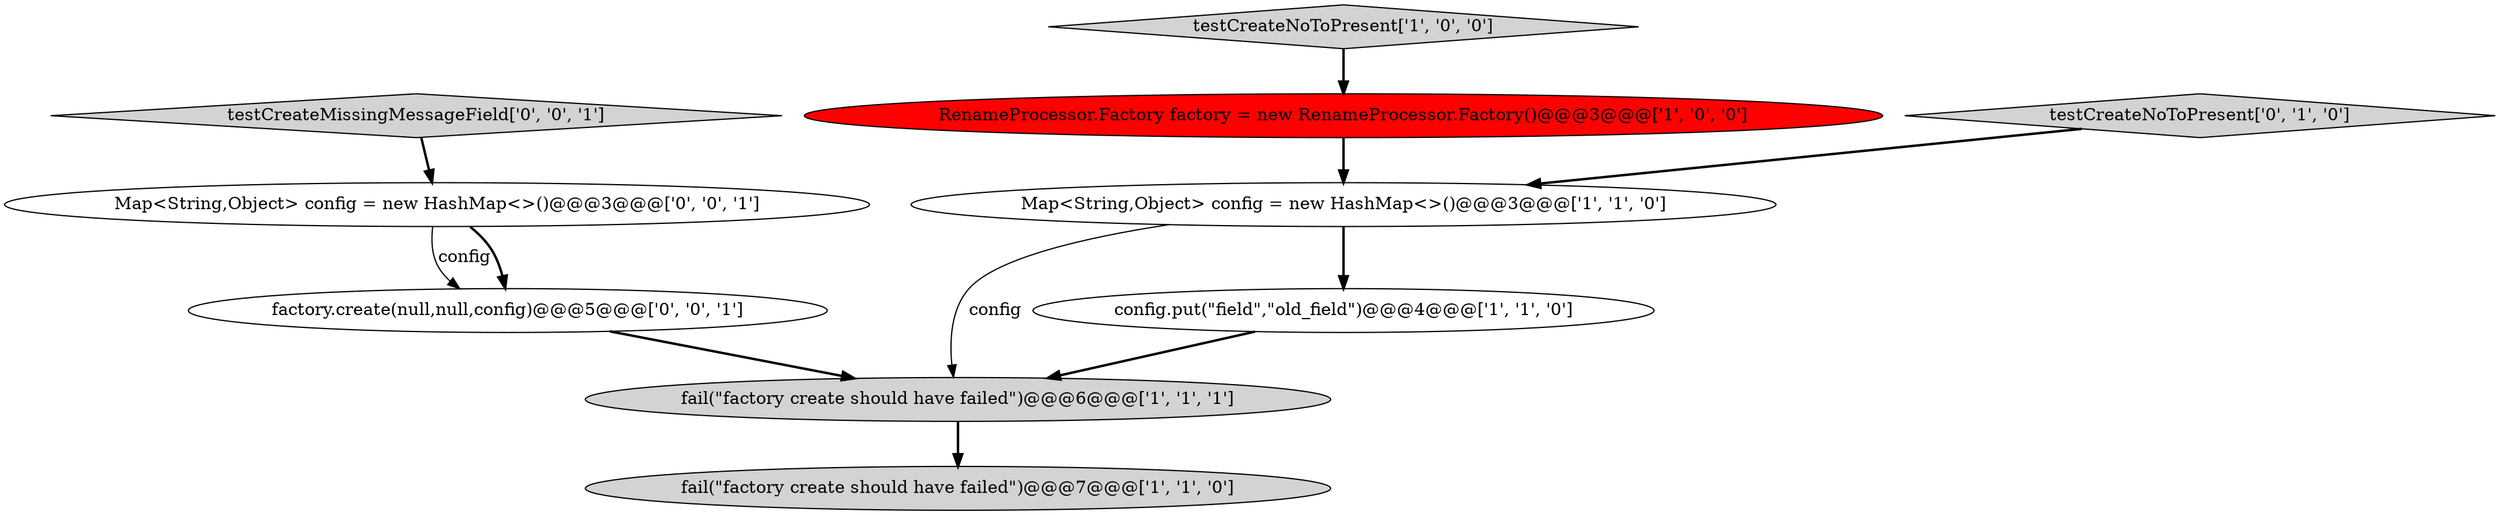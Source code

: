 digraph {
3 [style = filled, label = "fail(\"factory create should have failed\")@@@7@@@['1', '1', '0']", fillcolor = lightgray, shape = ellipse image = "AAA0AAABBB1BBB"];
5 [style = filled, label = "testCreateNoToPresent['1', '0', '0']", fillcolor = lightgray, shape = diamond image = "AAA0AAABBB1BBB"];
9 [style = filled, label = "factory.create(null,null,config)@@@5@@@['0', '0', '1']", fillcolor = white, shape = ellipse image = "AAA0AAABBB3BBB"];
2 [style = filled, label = "RenameProcessor.Factory factory = new RenameProcessor.Factory()@@@3@@@['1', '0', '0']", fillcolor = red, shape = ellipse image = "AAA1AAABBB1BBB"];
0 [style = filled, label = "fail(\"factory create should have failed\")@@@6@@@['1', '1', '1']", fillcolor = lightgray, shape = ellipse image = "AAA0AAABBB1BBB"];
6 [style = filled, label = "testCreateNoToPresent['0', '1', '0']", fillcolor = lightgray, shape = diamond image = "AAA0AAABBB2BBB"];
8 [style = filled, label = "Map<String,Object> config = new HashMap<>()@@@3@@@['0', '0', '1']", fillcolor = white, shape = ellipse image = "AAA0AAABBB3BBB"];
1 [style = filled, label = "Map<String,Object> config = new HashMap<>()@@@3@@@['1', '1', '0']", fillcolor = white, shape = ellipse image = "AAA0AAABBB1BBB"];
7 [style = filled, label = "testCreateMissingMessageField['0', '0', '1']", fillcolor = lightgray, shape = diamond image = "AAA0AAABBB3BBB"];
4 [style = filled, label = "config.put(\"field\",\"old_field\")@@@4@@@['1', '1', '0']", fillcolor = white, shape = ellipse image = "AAA0AAABBB1BBB"];
0->3 [style = bold, label=""];
6->1 [style = bold, label=""];
1->4 [style = bold, label=""];
5->2 [style = bold, label=""];
8->9 [style = solid, label="config"];
9->0 [style = bold, label=""];
7->8 [style = bold, label=""];
2->1 [style = bold, label=""];
4->0 [style = bold, label=""];
8->9 [style = bold, label=""];
1->0 [style = solid, label="config"];
}
